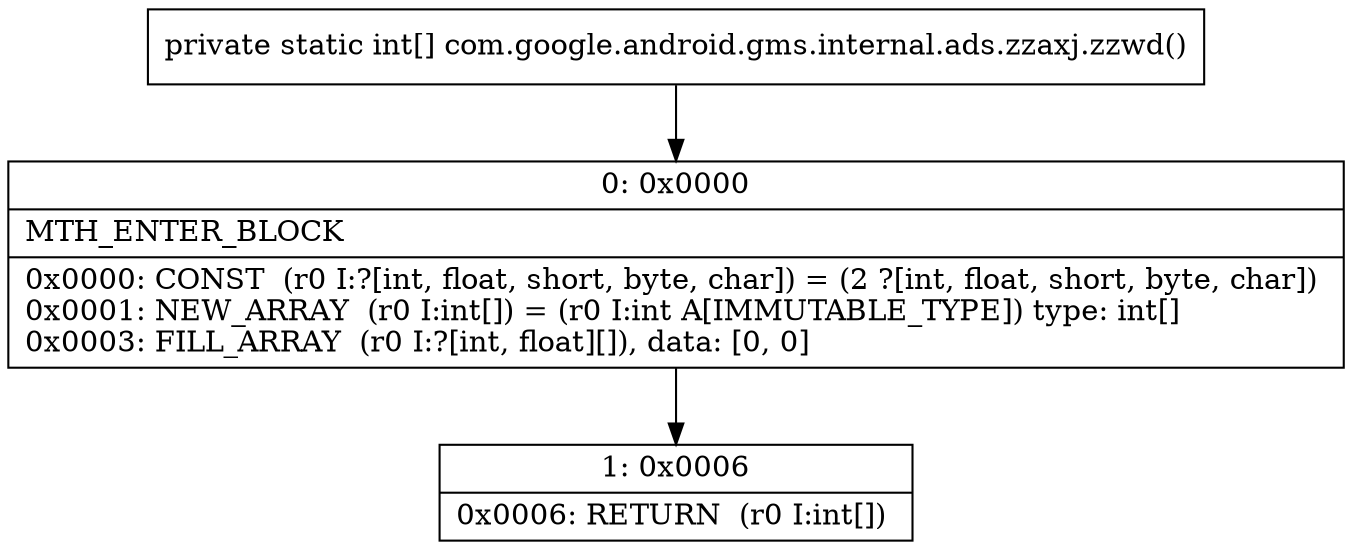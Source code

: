 digraph "CFG forcom.google.android.gms.internal.ads.zzaxj.zzwd()[I" {
Node_0 [shape=record,label="{0\:\ 0x0000|MTH_ENTER_BLOCK\l|0x0000: CONST  (r0 I:?[int, float, short, byte, char]) = (2 ?[int, float, short, byte, char]) \l0x0001: NEW_ARRAY  (r0 I:int[]) = (r0 I:int A[IMMUTABLE_TYPE]) type: int[] \l0x0003: FILL_ARRAY  (r0 I:?[int, float][]), data: [0, 0] \l}"];
Node_1 [shape=record,label="{1\:\ 0x0006|0x0006: RETURN  (r0 I:int[]) \l}"];
MethodNode[shape=record,label="{private static int[] com.google.android.gms.internal.ads.zzaxj.zzwd() }"];
MethodNode -> Node_0;
Node_0 -> Node_1;
}


